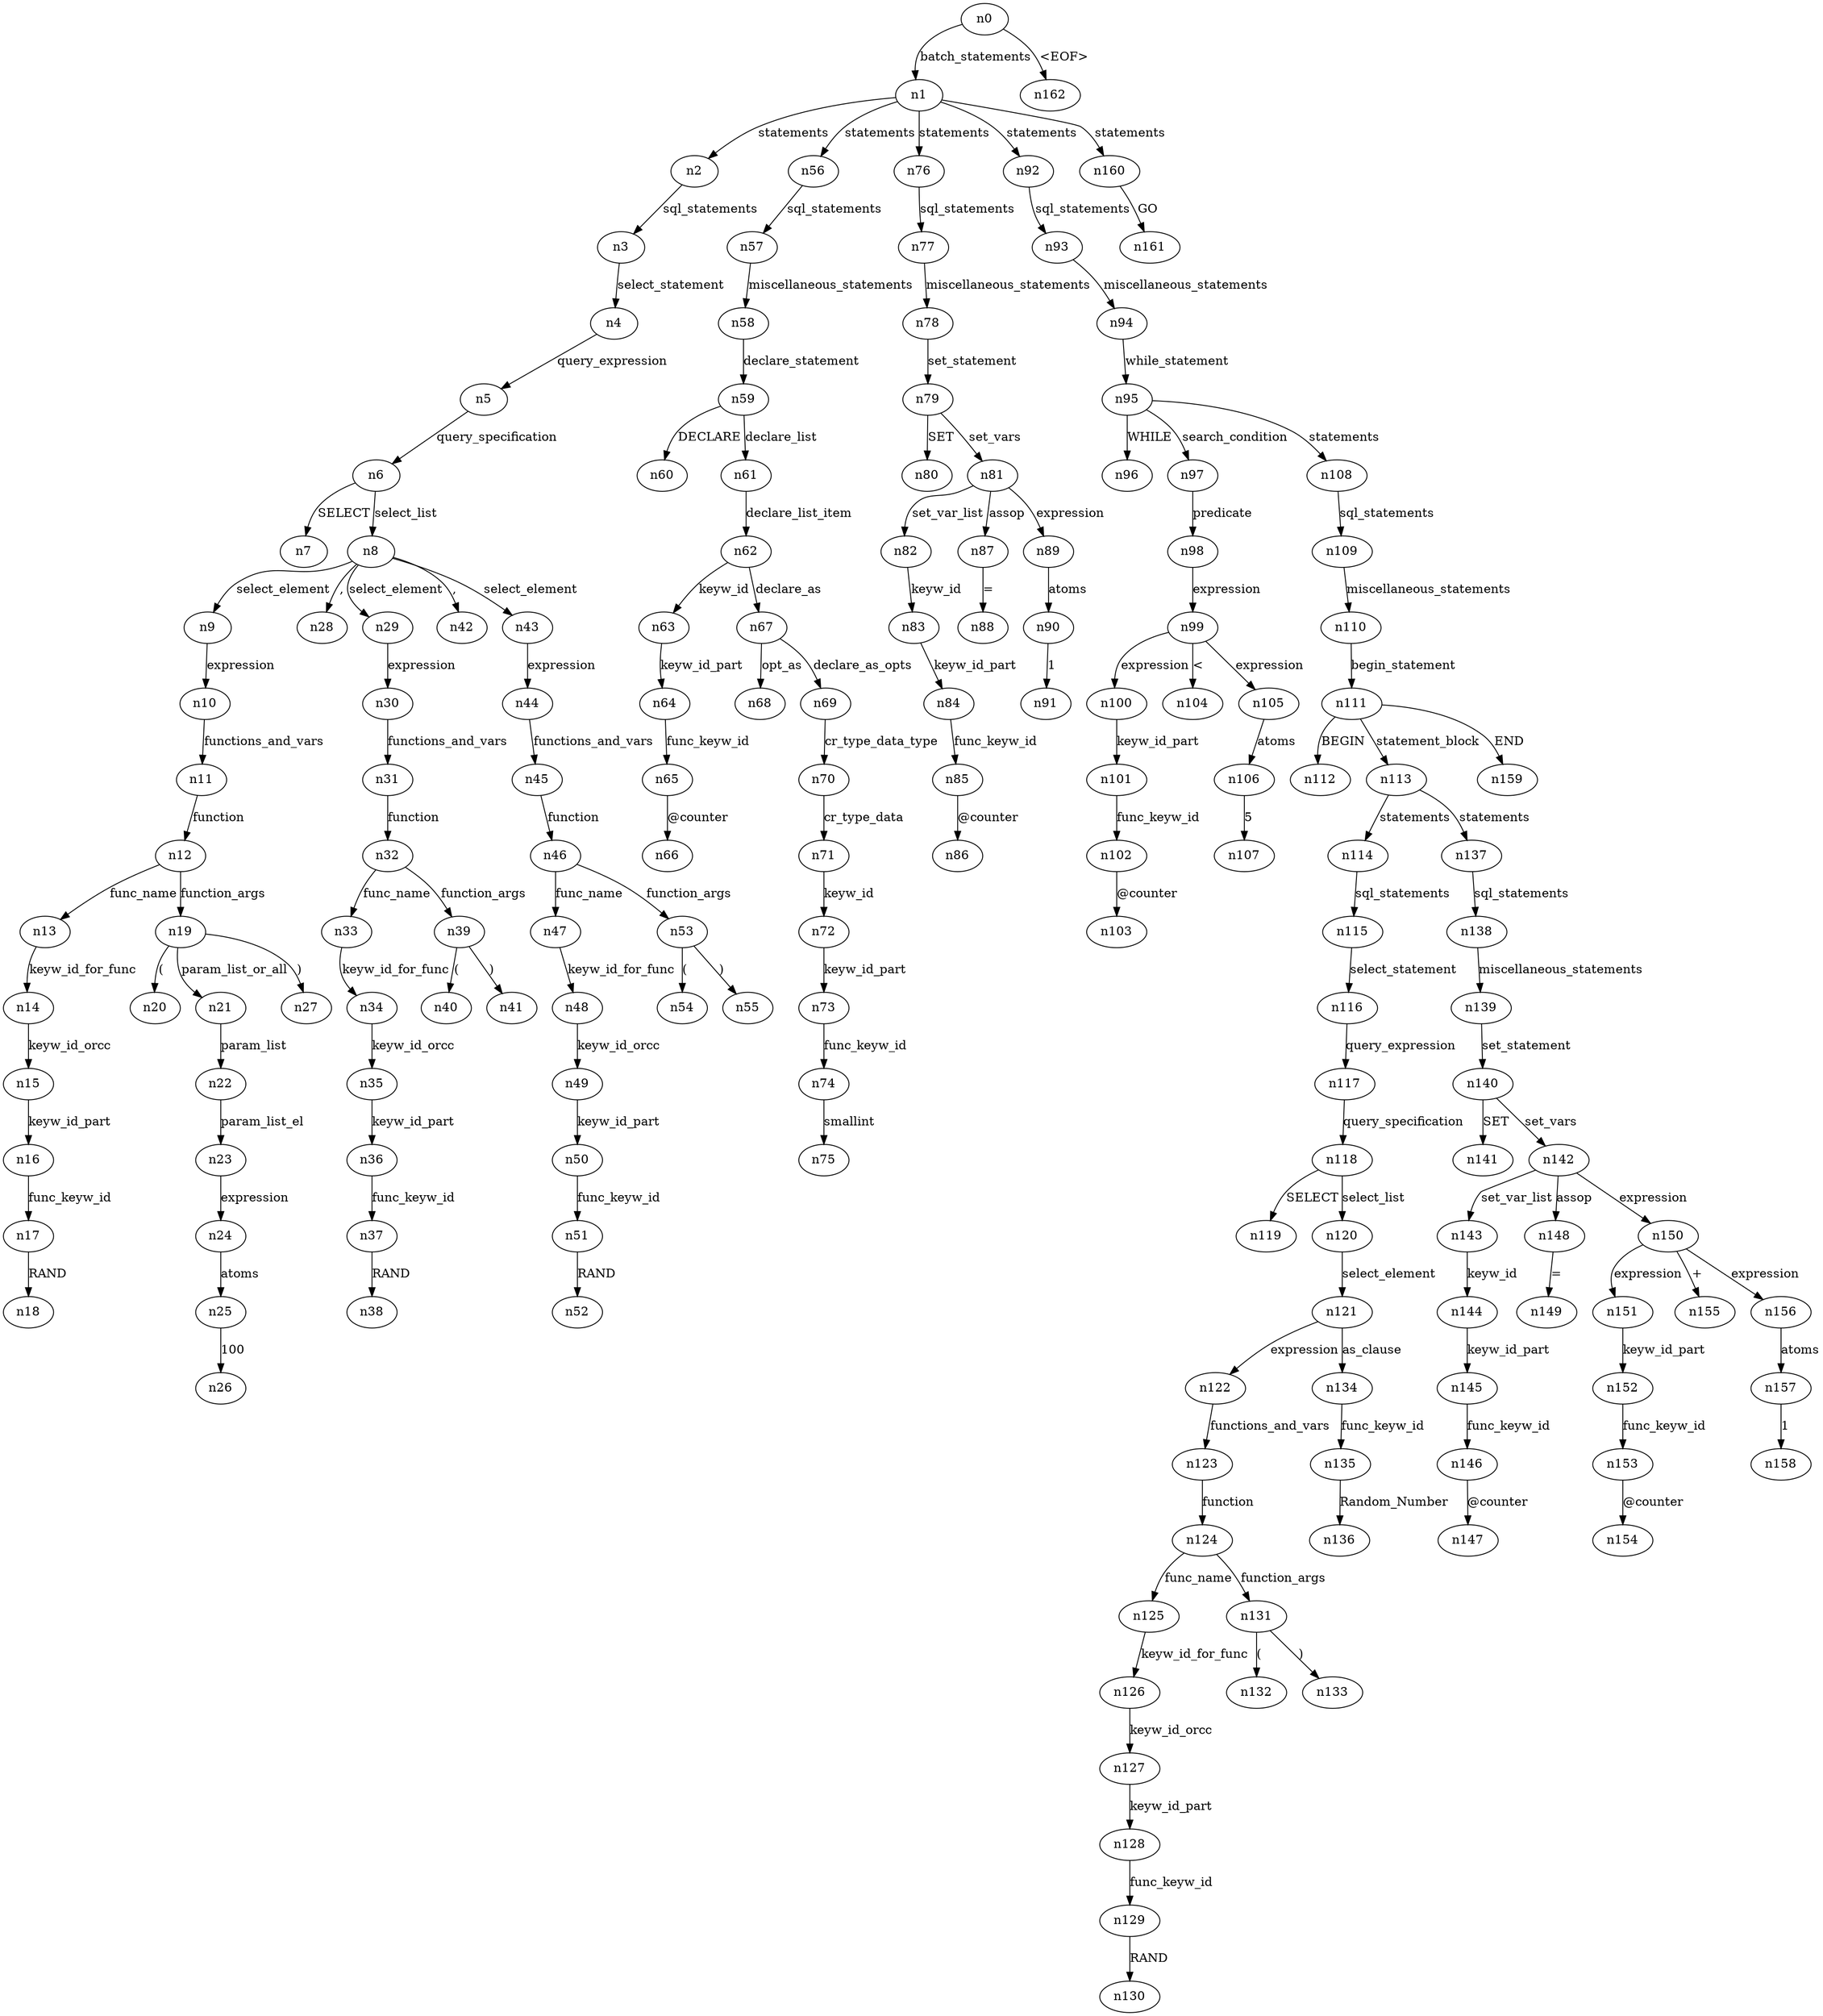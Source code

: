 digraph ParseTree {
  n0 -> n1 [label="batch_statements"];
  n1 -> n2 [label="statements"];
  n2 -> n3 [label="sql_statements"];
  n3 -> n4 [label="select_statement"];
  n4 -> n5 [label="query_expression"];
  n5 -> n6 [label="query_specification"];
  n6 -> n7 [label="SELECT"];
  n6 -> n8 [label="select_list"];
  n8 -> n9 [label="select_element"];
  n9 -> n10 [label="expression"];
  n10 -> n11 [label="functions_and_vars"];
  n11 -> n12 [label="function"];
  n12 -> n13 [label="func_name"];
  n13 -> n14 [label="keyw_id_for_func"];
  n14 -> n15 [label="keyw_id_orcc"];
  n15 -> n16 [label="keyw_id_part"];
  n16 -> n17 [label="func_keyw_id"];
  n17 -> n18 [label="RAND"];
  n12 -> n19 [label="function_args"];
  n19 -> n20 [label="("];
  n19 -> n21 [label="param_list_or_all"];
  n21 -> n22 [label="param_list"];
  n22 -> n23 [label="param_list_el"];
  n23 -> n24 [label="expression"];
  n24 -> n25 [label="atoms"];
  n25 -> n26 [label="100"];
  n19 -> n27 [label=")"];
  n8 -> n28 [label=","];
  n8 -> n29 [label="select_element"];
  n29 -> n30 [label="expression"];
  n30 -> n31 [label="functions_and_vars"];
  n31 -> n32 [label="function"];
  n32 -> n33 [label="func_name"];
  n33 -> n34 [label="keyw_id_for_func"];
  n34 -> n35 [label="keyw_id_orcc"];
  n35 -> n36 [label="keyw_id_part"];
  n36 -> n37 [label="func_keyw_id"];
  n37 -> n38 [label="RAND"];
  n32 -> n39 [label="function_args"];
  n39 -> n40 [label="("];
  n39 -> n41 [label=")"];
  n8 -> n42 [label=","];
  n8 -> n43 [label="select_element"];
  n43 -> n44 [label="expression"];
  n44 -> n45 [label="functions_and_vars"];
  n45 -> n46 [label="function"];
  n46 -> n47 [label="func_name"];
  n47 -> n48 [label="keyw_id_for_func"];
  n48 -> n49 [label="keyw_id_orcc"];
  n49 -> n50 [label="keyw_id_part"];
  n50 -> n51 [label="func_keyw_id"];
  n51 -> n52 [label="RAND"];
  n46 -> n53 [label="function_args"];
  n53 -> n54 [label="("];
  n53 -> n55 [label=")"];
  n1 -> n56 [label="statements"];
  n56 -> n57 [label="sql_statements"];
  n57 -> n58 [label="miscellaneous_statements"];
  n58 -> n59 [label="declare_statement"];
  n59 -> n60 [label="DECLARE"];
  n59 -> n61 [label="declare_list"];
  n61 -> n62 [label="declare_list_item"];
  n62 -> n63 [label="keyw_id"];
  n63 -> n64 [label="keyw_id_part"];
  n64 -> n65 [label="func_keyw_id"];
  n65 -> n66 [label="@counter"];
  n62 -> n67 [label="declare_as"];
  n67 -> n68 [label="opt_as"];
  n67 -> n69 [label="declare_as_opts"];
  n69 -> n70 [label="cr_type_data_type"];
  n70 -> n71 [label="cr_type_data"];
  n71 -> n72 [label="keyw_id"];
  n72 -> n73 [label="keyw_id_part"];
  n73 -> n74 [label="func_keyw_id"];
  n74 -> n75 [label="smallint"];
  n1 -> n76 [label="statements"];
  n76 -> n77 [label="sql_statements"];
  n77 -> n78 [label="miscellaneous_statements"];
  n78 -> n79 [label="set_statement"];
  n79 -> n80 [label="SET"];
  n79 -> n81 [label="set_vars"];
  n81 -> n82 [label="set_var_list"];
  n82 -> n83 [label="keyw_id"];
  n83 -> n84 [label="keyw_id_part"];
  n84 -> n85 [label="func_keyw_id"];
  n85 -> n86 [label="@counter"];
  n81 -> n87 [label="assop"];
  n87 -> n88 [label="="];
  n81 -> n89 [label="expression"];
  n89 -> n90 [label="atoms"];
  n90 -> n91 [label="1"];
  n1 -> n92 [label="statements"];
  n92 -> n93 [label="sql_statements"];
  n93 -> n94 [label="miscellaneous_statements"];
  n94 -> n95 [label="while_statement"];
  n95 -> n96 [label="WHILE"];
  n95 -> n97 [label="search_condition"];
  n97 -> n98 [label="predicate"];
  n98 -> n99 [label="expression"];
  n99 -> n100 [label="expression"];
  n100 -> n101 [label="keyw_id_part"];
  n101 -> n102 [label="func_keyw_id"];
  n102 -> n103 [label="@counter"];
  n99 -> n104 [label="<"];
  n99 -> n105 [label="expression"];
  n105 -> n106 [label="atoms"];
  n106 -> n107 [label="5"];
  n95 -> n108 [label="statements"];
  n108 -> n109 [label="sql_statements"];
  n109 -> n110 [label="miscellaneous_statements"];
  n110 -> n111 [label="begin_statement"];
  n111 -> n112 [label="BEGIN"];
  n111 -> n113 [label="statement_block"];
  n113 -> n114 [label="statements"];
  n114 -> n115 [label="sql_statements"];
  n115 -> n116 [label="select_statement"];
  n116 -> n117 [label="query_expression"];
  n117 -> n118 [label="query_specification"];
  n118 -> n119 [label="SELECT"];
  n118 -> n120 [label="select_list"];
  n120 -> n121 [label="select_element"];
  n121 -> n122 [label="expression"];
  n122 -> n123 [label="functions_and_vars"];
  n123 -> n124 [label="function"];
  n124 -> n125 [label="func_name"];
  n125 -> n126 [label="keyw_id_for_func"];
  n126 -> n127 [label="keyw_id_orcc"];
  n127 -> n128 [label="keyw_id_part"];
  n128 -> n129 [label="func_keyw_id"];
  n129 -> n130 [label="RAND"];
  n124 -> n131 [label="function_args"];
  n131 -> n132 [label="("];
  n131 -> n133 [label=")"];
  n121 -> n134 [label="as_clause"];
  n134 -> n135 [label="func_keyw_id"];
  n135 -> n136 [label="Random_Number"];
  n113 -> n137 [label="statements"];
  n137 -> n138 [label="sql_statements"];
  n138 -> n139 [label="miscellaneous_statements"];
  n139 -> n140 [label="set_statement"];
  n140 -> n141 [label="SET"];
  n140 -> n142 [label="set_vars"];
  n142 -> n143 [label="set_var_list"];
  n143 -> n144 [label="keyw_id"];
  n144 -> n145 [label="keyw_id_part"];
  n145 -> n146 [label="func_keyw_id"];
  n146 -> n147 [label="@counter"];
  n142 -> n148 [label="assop"];
  n148 -> n149 [label="="];
  n142 -> n150 [label="expression"];
  n150 -> n151 [label="expression"];
  n151 -> n152 [label="keyw_id_part"];
  n152 -> n153 [label="func_keyw_id"];
  n153 -> n154 [label="@counter"];
  n150 -> n155 [label="+"];
  n150 -> n156 [label="expression"];
  n156 -> n157 [label="atoms"];
  n157 -> n158 [label="1"];
  n111 -> n159 [label="END"];
  n1 -> n160 [label="statements"];
  n160 -> n161 [label="GO"];
  n0 -> n162 [label="<EOF>"];
}